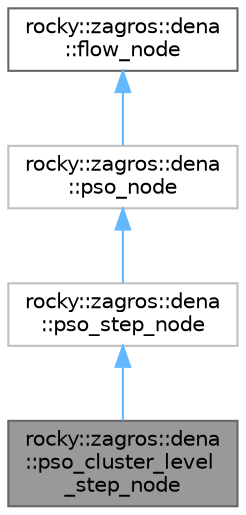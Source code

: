 digraph "rocky::zagros::dena::pso_cluster_level_step_node"
{
 // LATEX_PDF_SIZE
  bgcolor="transparent";
  edge [fontname=Helvetica,fontsize=10,labelfontname=Helvetica,labelfontsize=10];
  node [fontname=Helvetica,fontsize=10,shape=box,height=0.2,width=0.4];
  Node1 [label="rocky::zagros::dena\l::pso_cluster_level\l_step_node",height=0.2,width=0.4,color="gray40", fillcolor="grey60", style="filled", fontcolor="black",tooltip=" "];
  Node2 -> Node1 [dir="back",color="steelblue1",style="solid"];
  Node2 [label="rocky::zagros::dena\l::pso_step_node",height=0.2,width=0.4,color="grey75", fillcolor="white", style="filled",URL="$structrocky_1_1zagros_1_1dena_1_1pso__step__node.html",tooltip=" "];
  Node3 -> Node2 [dir="back",color="steelblue1",style="solid"];
  Node3 [label="rocky::zagros::dena\l::pso_node",height=0.2,width=0.4,color="grey75", fillcolor="white", style="filled",URL="$structrocky_1_1zagros_1_1dena_1_1pso__node.html",tooltip=" "];
  Node4 -> Node3 [dir="back",color="steelblue1",style="solid"];
  Node4 [label="rocky::zagros::dena\l::flow_node",height=0.2,width=0.4,color="gray40", fillcolor="white", style="filled",URL="$structrocky_1_1zagros_1_1dena_1_1flow__node.html",tooltip="abstract flow node"];
}
